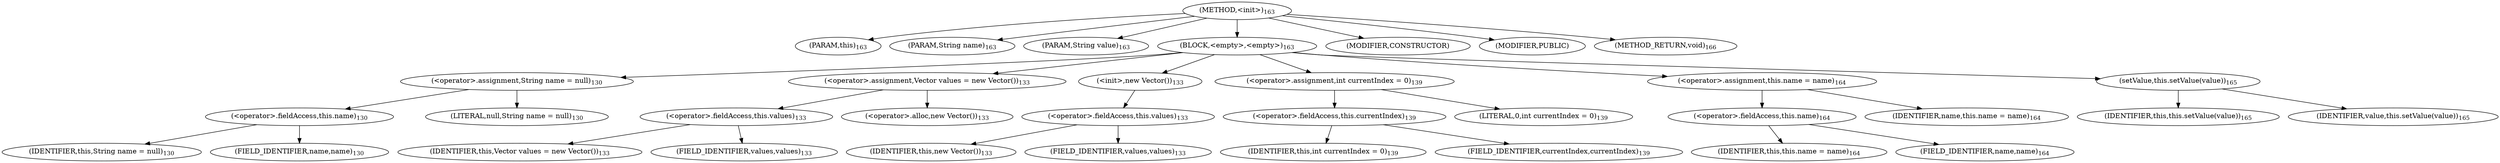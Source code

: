 digraph "&lt;init&gt;" {  
"233" [label = <(METHOD,&lt;init&gt;)<SUB>163</SUB>> ]
"6" [label = <(PARAM,this)<SUB>163</SUB>> ]
"234" [label = <(PARAM,String name)<SUB>163</SUB>> ]
"235" [label = <(PARAM,String value)<SUB>163</SUB>> ]
"236" [label = <(BLOCK,&lt;empty&gt;,&lt;empty&gt;)<SUB>163</SUB>> ]
"237" [label = <(&lt;operator&gt;.assignment,String name = null)<SUB>130</SUB>> ]
"238" [label = <(&lt;operator&gt;.fieldAccess,this.name)<SUB>130</SUB>> ]
"239" [label = <(IDENTIFIER,this,String name = null)<SUB>130</SUB>> ]
"240" [label = <(FIELD_IDENTIFIER,name,name)<SUB>130</SUB>> ]
"241" [label = <(LITERAL,null,String name = null)<SUB>130</SUB>> ]
"242" [label = <(&lt;operator&gt;.assignment,Vector values = new Vector())<SUB>133</SUB>> ]
"243" [label = <(&lt;operator&gt;.fieldAccess,this.values)<SUB>133</SUB>> ]
"244" [label = <(IDENTIFIER,this,Vector values = new Vector())<SUB>133</SUB>> ]
"245" [label = <(FIELD_IDENTIFIER,values,values)<SUB>133</SUB>> ]
"246" [label = <(&lt;operator&gt;.alloc,new Vector())<SUB>133</SUB>> ]
"247" [label = <(&lt;init&gt;,new Vector())<SUB>133</SUB>> ]
"248" [label = <(&lt;operator&gt;.fieldAccess,this.values)<SUB>133</SUB>> ]
"249" [label = <(IDENTIFIER,this,new Vector())<SUB>133</SUB>> ]
"250" [label = <(FIELD_IDENTIFIER,values,values)<SUB>133</SUB>> ]
"251" [label = <(&lt;operator&gt;.assignment,int currentIndex = 0)<SUB>139</SUB>> ]
"252" [label = <(&lt;operator&gt;.fieldAccess,this.currentIndex)<SUB>139</SUB>> ]
"253" [label = <(IDENTIFIER,this,int currentIndex = 0)<SUB>139</SUB>> ]
"254" [label = <(FIELD_IDENTIFIER,currentIndex,currentIndex)<SUB>139</SUB>> ]
"255" [label = <(LITERAL,0,int currentIndex = 0)<SUB>139</SUB>> ]
"256" [label = <(&lt;operator&gt;.assignment,this.name = name)<SUB>164</SUB>> ]
"257" [label = <(&lt;operator&gt;.fieldAccess,this.name)<SUB>164</SUB>> ]
"5" [label = <(IDENTIFIER,this,this.name = name)<SUB>164</SUB>> ]
"258" [label = <(FIELD_IDENTIFIER,name,name)<SUB>164</SUB>> ]
"259" [label = <(IDENTIFIER,name,this.name = name)<SUB>164</SUB>> ]
"260" [label = <(setValue,this.setValue(value))<SUB>165</SUB>> ]
"7" [label = <(IDENTIFIER,this,this.setValue(value))<SUB>165</SUB>> ]
"261" [label = <(IDENTIFIER,value,this.setValue(value))<SUB>165</SUB>> ]
"262" [label = <(MODIFIER,CONSTRUCTOR)> ]
"263" [label = <(MODIFIER,PUBLIC)> ]
"264" [label = <(METHOD_RETURN,void)<SUB>166</SUB>> ]
  "233" -> "6" 
  "233" -> "234" 
  "233" -> "235" 
  "233" -> "236" 
  "233" -> "262" 
  "233" -> "263" 
  "233" -> "264" 
  "236" -> "237" 
  "236" -> "242" 
  "236" -> "247" 
  "236" -> "251" 
  "236" -> "256" 
  "236" -> "260" 
  "237" -> "238" 
  "237" -> "241" 
  "238" -> "239" 
  "238" -> "240" 
  "242" -> "243" 
  "242" -> "246" 
  "243" -> "244" 
  "243" -> "245" 
  "247" -> "248" 
  "248" -> "249" 
  "248" -> "250" 
  "251" -> "252" 
  "251" -> "255" 
  "252" -> "253" 
  "252" -> "254" 
  "256" -> "257" 
  "256" -> "259" 
  "257" -> "5" 
  "257" -> "258" 
  "260" -> "7" 
  "260" -> "261" 
}
